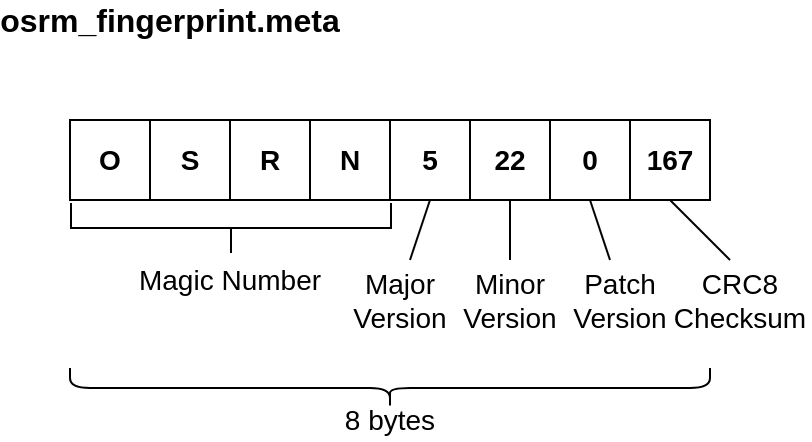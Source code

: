 <mxfile version="12.3.9" type="github" pages="1">
  <diagram id="peSgpNI3BcgGdvSU9K40" name="Page-1">
    <mxGraphModel dx="905" dy="623" grid="1" gridSize="10" guides="1" tooltips="1" connect="1" arrows="1" fold="1" page="1" pageScale="1" pageWidth="827" pageHeight="1169" math="0" shadow="0">
      <root>
        <mxCell id="0"/>
        <mxCell id="1" parent="0"/>
        <mxCell id="VliR9g0e-GEGa0XOMWeD-1" value="O" style="rounded=0;whiteSpace=wrap;html=1;fontStyle=1;fontSize=14;" parent="1" vertex="1">
          <mxGeometry x="40" y="80" width="40" height="40" as="geometry"/>
        </mxCell>
        <mxCell id="VliR9g0e-GEGa0XOMWeD-2" value="S" style="rounded=0;whiteSpace=wrap;html=1;fontStyle=1;fontSize=14;" parent="1" vertex="1">
          <mxGeometry x="80" y="80" width="40" height="40" as="geometry"/>
        </mxCell>
        <mxCell id="VliR9g0e-GEGa0XOMWeD-3" value="R" style="rounded=0;whiteSpace=wrap;html=1;fontStyle=1;fontSize=14;" parent="1" vertex="1">
          <mxGeometry x="120" y="80" width="40" height="40" as="geometry"/>
        </mxCell>
        <mxCell id="VliR9g0e-GEGa0XOMWeD-4" value="N" style="rounded=0;whiteSpace=wrap;html=1;fontStyle=1;fontSize=14;" parent="1" vertex="1">
          <mxGeometry x="160" y="80" width="40" height="40" as="geometry"/>
        </mxCell>
        <mxCell id="VliR9g0e-GEGa0XOMWeD-5" value="5" style="rounded=0;whiteSpace=wrap;html=1;fontStyle=1;fontSize=14;" parent="1" vertex="1">
          <mxGeometry x="200" y="80" width="40" height="40" as="geometry"/>
        </mxCell>
        <mxCell id="VliR9g0e-GEGa0XOMWeD-6" value="22" style="rounded=0;whiteSpace=wrap;html=1;fontStyle=1;fontSize=14;" parent="1" vertex="1">
          <mxGeometry x="240" y="80" width="40" height="40" as="geometry"/>
        </mxCell>
        <mxCell id="VliR9g0e-GEGa0XOMWeD-7" value="0" style="rounded=0;whiteSpace=wrap;html=1;fontStyle=1;fontSize=14;" parent="1" vertex="1">
          <mxGeometry x="280" y="80" width="40" height="40" as="geometry"/>
        </mxCell>
        <mxCell id="VliR9g0e-GEGa0XOMWeD-8" value="167" style="rounded=0;whiteSpace=wrap;html=1;fontStyle=1;fontSize=14;" parent="1" vertex="1">
          <mxGeometry x="320" y="80" width="40" height="40" as="geometry"/>
        </mxCell>
        <mxCell id="VliR9g0e-GEGa0XOMWeD-15" value="Magic Number" style="text;html=1;strokeColor=none;fillColor=none;align=center;verticalAlign=middle;whiteSpace=wrap;rounded=0;fontSize=14;" parent="1" vertex="1">
          <mxGeometry x="65" y="150" width="110" height="20" as="geometry"/>
        </mxCell>
        <mxCell id="VliR9g0e-GEGa0XOMWeD-16" value="Major Version" style="text;html=1;strokeColor=none;fillColor=none;align=center;verticalAlign=middle;whiteSpace=wrap;rounded=0;fontSize=14;" parent="1" vertex="1">
          <mxGeometry x="170" y="160" width="70" height="20" as="geometry"/>
        </mxCell>
        <mxCell id="VliR9g0e-GEGa0XOMWeD-19" value="" style="endArrow=none;html=1;fontSize=14;entryX=0.5;entryY=1;entryDx=0;entryDy=0;" parent="1" target="VliR9g0e-GEGa0XOMWeD-5" edge="1">
          <mxGeometry width="50" height="50" relative="1" as="geometry">
            <mxPoint x="210" y="150" as="sourcePoint"/>
            <mxPoint x="250" y="160" as="targetPoint"/>
          </mxGeometry>
        </mxCell>
        <mxCell id="VliR9g0e-GEGa0XOMWeD-21" value="Minor Version" style="text;html=1;strokeColor=none;fillColor=none;align=center;verticalAlign=middle;whiteSpace=wrap;rounded=0;fontSize=14;" parent="1" vertex="1">
          <mxGeometry x="225" y="160" width="70" height="20" as="geometry"/>
        </mxCell>
        <mxCell id="VliR9g0e-GEGa0XOMWeD-22" value="" style="endArrow=none;html=1;fontSize=14;entryX=0.5;entryY=1;entryDx=0;entryDy=0;" parent="1" target="VliR9g0e-GEGa0XOMWeD-6" edge="1">
          <mxGeometry width="50" height="50" relative="1" as="geometry">
            <mxPoint x="260" y="150" as="sourcePoint"/>
            <mxPoint x="230" y="130" as="targetPoint"/>
          </mxGeometry>
        </mxCell>
        <mxCell id="VliR9g0e-GEGa0XOMWeD-24" value="Patch Version" style="text;html=1;strokeColor=none;fillColor=none;align=center;verticalAlign=middle;whiteSpace=wrap;rounded=0;fontSize=14;" parent="1" vertex="1">
          <mxGeometry x="280" y="160" width="70" height="20" as="geometry"/>
        </mxCell>
        <mxCell id="VliR9g0e-GEGa0XOMWeD-25" value="" style="endArrow=none;html=1;fontSize=14;entryX=0.5;entryY=1;entryDx=0;entryDy=0;" parent="1" target="VliR9g0e-GEGa0XOMWeD-7" edge="1">
          <mxGeometry width="50" height="50" relative="1" as="geometry">
            <mxPoint x="310" y="150" as="sourcePoint"/>
            <mxPoint x="230" y="130" as="targetPoint"/>
          </mxGeometry>
        </mxCell>
        <mxCell id="VliR9g0e-GEGa0XOMWeD-26" value="CRC8&lt;br&gt;Checksum" style="text;html=1;strokeColor=none;fillColor=none;align=center;verticalAlign=middle;whiteSpace=wrap;rounded=0;fontSize=14;" parent="1" vertex="1">
          <mxGeometry x="340" y="160" width="70" height="20" as="geometry"/>
        </mxCell>
        <mxCell id="VliR9g0e-GEGa0XOMWeD-27" value="" style="endArrow=none;html=1;fontSize=14;entryX=0.5;entryY=1;entryDx=0;entryDy=0;" parent="1" target="VliR9g0e-GEGa0XOMWeD-8" edge="1">
          <mxGeometry width="50" height="50" relative="1" as="geometry">
            <mxPoint x="370" y="150" as="sourcePoint"/>
            <mxPoint x="310" y="130" as="targetPoint"/>
          </mxGeometry>
        </mxCell>
        <mxCell id="VliR9g0e-GEGa0XOMWeD-28" value="" style="shape=curlyBracket;whiteSpace=wrap;html=1;rounded=1;fontSize=14;rotation=-90;" parent="1" vertex="1">
          <mxGeometry x="190" y="54" width="20" height="320" as="geometry"/>
        </mxCell>
        <mxCell id="VliR9g0e-GEGa0XOMWeD-29" value="8 bytes" style="text;html=1;strokeColor=none;fillColor=none;align=center;verticalAlign=middle;whiteSpace=wrap;rounded=0;fontSize=14;" parent="1" vertex="1">
          <mxGeometry x="145" y="220" width="110" height="20" as="geometry"/>
        </mxCell>
        <mxCell id="VliR9g0e-GEGa0XOMWeD-32" value="" style="strokeWidth=1;html=1;shape=mxgraph.flowchart.annotation_2;align=left;labelPosition=right;pointerEvents=1;fontSize=14;rotation=-90;" parent="1" vertex="1">
          <mxGeometry x="108" y="54" width="25" height="160" as="geometry"/>
        </mxCell>
        <mxCell id="ZOe7THteKk9-Ha0sNbh8-1" value="osrm_fingerprint.meta" style="text;html=1;strokeColor=none;fillColor=none;align=center;verticalAlign=middle;whiteSpace=wrap;rounded=0;fontSize=16;fontStyle=1" vertex="1" parent="1">
          <mxGeometry x="35" y="20" width="110" height="20" as="geometry"/>
        </mxCell>
      </root>
    </mxGraphModel>
  </diagram>
</mxfile>
